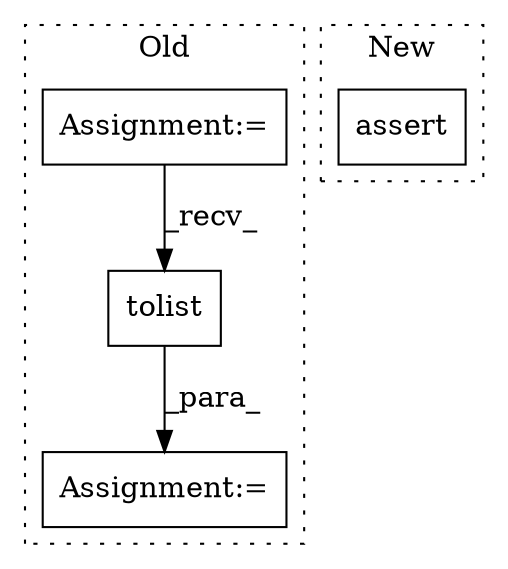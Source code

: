 digraph G {
subgraph cluster0 {
1 [label="tolist" a="32" s="3770" l="8" shape="box"];
3 [label="Assignment:=" a="7" s="3748" l="1" shape="box"];
4 [label="Assignment:=" a="7" s="3022" l="1" shape="box"];
label = "Old";
style="dotted";
}
subgraph cluster1 {
2 [label="assert" a="32" s="3743,3817" l="16,1" shape="box"];
label = "New";
style="dotted";
}
1 -> 3 [label="_para_"];
4 -> 1 [label="_recv_"];
}
